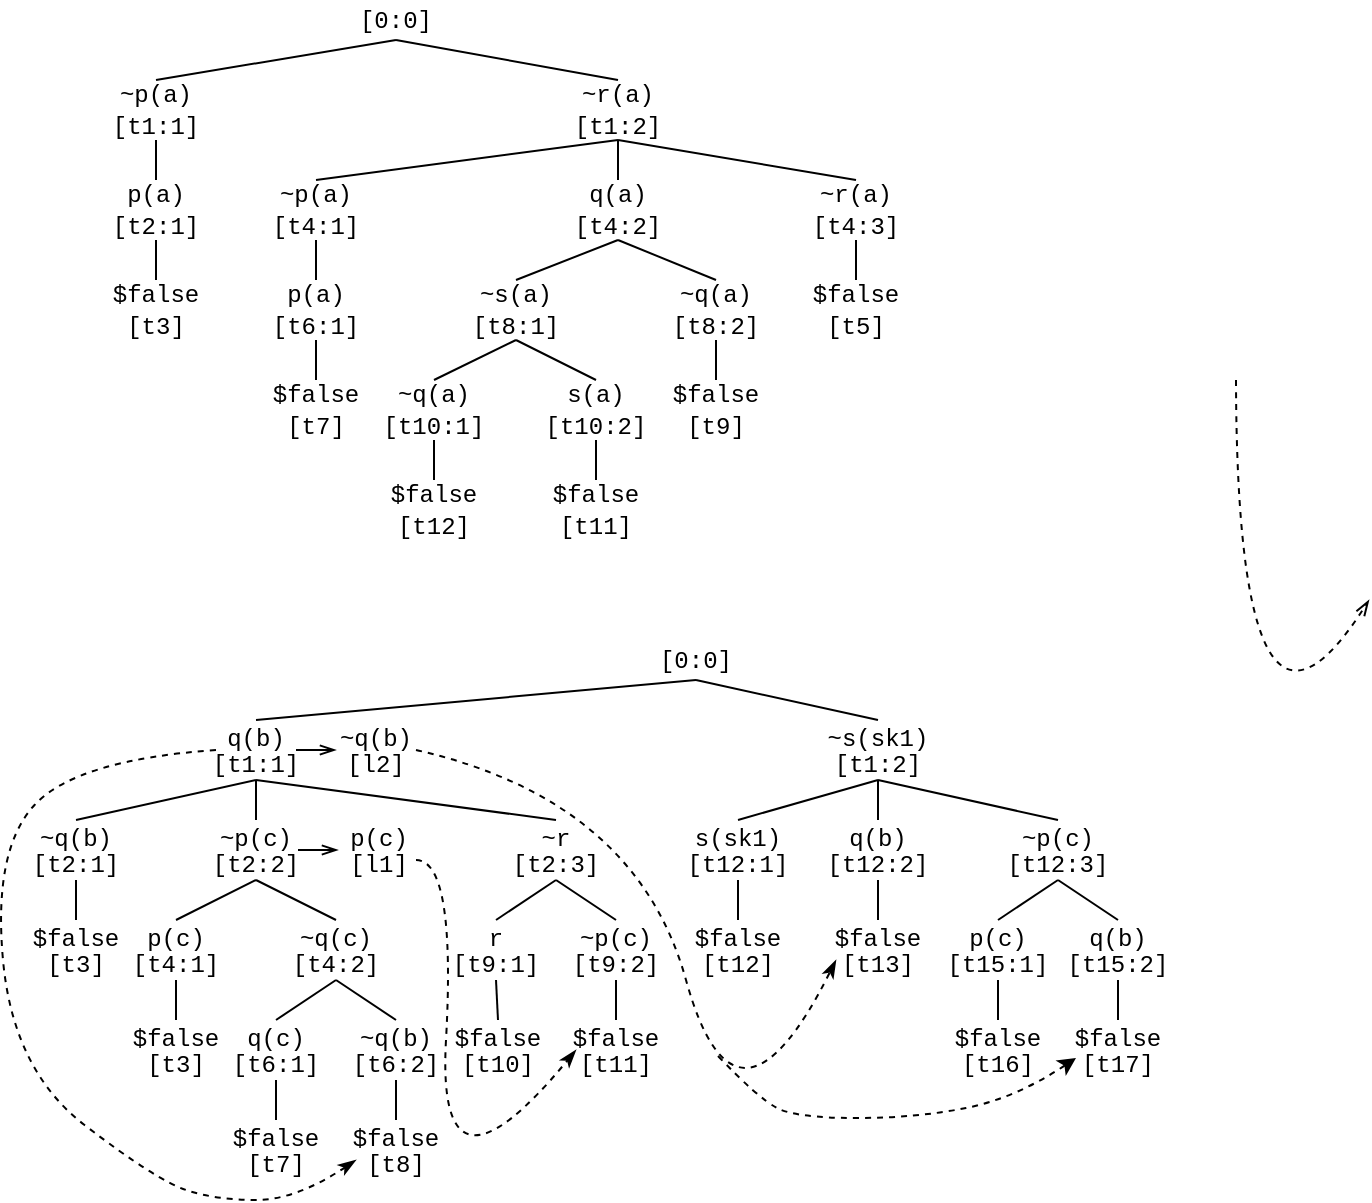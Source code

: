 <mxfile version="27.0.5">
  <diagram name="Page-1" id="yZj0CSE40nvmnVDIau9b">
    <mxGraphModel dx="679" dy="592" grid="1" gridSize="10" guides="1" tooltips="1" connect="1" arrows="1" fold="1" page="1" pageScale="1" pageWidth="827" pageHeight="1169" math="0" shadow="0">
      <root>
        <mxCell id="0" />
        <mxCell id="1" parent="0" />
        <mxCell id="-URfclrJbN3AQWpVML_n-1" value="&lt;font face=&quot;Courier New&quot;&gt;~p(a)&lt;/font&gt;&lt;div&gt;&lt;span style=&quot;font-family: &amp;quot;Courier New&amp;quot;; background-color: transparent; color: light-dark(rgb(0, 0, 0), rgb(255, 255, 255));&quot;&gt;[t1:1]&lt;/span&gt;&lt;/div&gt;" style="text;strokeColor=none;align=center;fillColor=none;html=1;verticalAlign=middle;whiteSpace=wrap;rounded=0;" parent="1" vertex="1">
          <mxGeometry x="80" y="80" width="60" height="30" as="geometry" />
        </mxCell>
        <mxCell id="-URfclrJbN3AQWpVML_n-2" value="&lt;font face=&quot;Courier New&quot;&gt;$false&lt;/font&gt;&lt;br&gt;&lt;div&gt;&lt;span style=&quot;font-family: &amp;quot;Courier New&amp;quot;; background-color: transparent; color: light-dark(rgb(0, 0, 0), rgb(255, 255, 255));&quot;&gt;[t3]&lt;/span&gt;&lt;/div&gt;" style="text;strokeColor=none;align=center;fillColor=none;html=1;verticalAlign=middle;whiteSpace=wrap;rounded=0;" parent="1" vertex="1">
          <mxGeometry x="80" y="180" width="60" height="30" as="geometry" />
        </mxCell>
        <mxCell id="-URfclrJbN3AQWpVML_n-3" value="&lt;font face=&quot;Courier New&quot;&gt;~p(a)&lt;/font&gt;&lt;div&gt;&lt;span style=&quot;font-family: &amp;quot;Courier New&amp;quot;; background-color: transparent; color: light-dark(rgb(0, 0, 0), rgb(255, 255, 255));&quot;&gt;[t4:1]&lt;/span&gt;&lt;/div&gt;" style="text;strokeColor=none;align=center;fillColor=none;html=1;verticalAlign=middle;whiteSpace=wrap;rounded=0;" parent="1" vertex="1">
          <mxGeometry x="160" y="130" width="60" height="30" as="geometry" />
        </mxCell>
        <mxCell id="-URfclrJbN3AQWpVML_n-4" value="&lt;font face=&quot;Courier New&quot;&gt;p(a)&lt;/font&gt;&lt;div&gt;&lt;span style=&quot;font-family: &amp;quot;Courier New&amp;quot;; background-color: transparent; color: light-dark(rgb(0, 0, 0), rgb(255, 255, 255));&quot;&gt;[t2:1]&lt;/span&gt;&lt;/div&gt;" style="text;strokeColor=none;align=center;fillColor=none;html=1;verticalAlign=middle;whiteSpace=wrap;rounded=0;" parent="1" vertex="1">
          <mxGeometry x="80" y="130" width="60" height="30" as="geometry" />
        </mxCell>
        <mxCell id="-URfclrJbN3AQWpVML_n-5" value="" style="endArrow=none;html=1;rounded=0;entryX=0.5;entryY=1;entryDx=0;entryDy=0;exitX=0.5;exitY=0;exitDx=0;exitDy=0;" parent="1" source="-URfclrJbN3AQWpVML_n-2" target="-URfclrJbN3AQWpVML_n-4" edge="1">
          <mxGeometry width="50" height="50" relative="1" as="geometry">
            <mxPoint x="400" y="510" as="sourcePoint" />
            <mxPoint x="450" y="460" as="targetPoint" />
          </mxGeometry>
        </mxCell>
        <mxCell id="-URfclrJbN3AQWpVML_n-6" value="" style="endArrow=none;html=1;rounded=0;entryX=0.5;entryY=1;entryDx=0;entryDy=0;" parent="1" source="-URfclrJbN3AQWpVML_n-4" target="-URfclrJbN3AQWpVML_n-1" edge="1">
          <mxGeometry width="50" height="50" relative="1" as="geometry">
            <mxPoint x="400" y="510" as="sourcePoint" />
            <mxPoint x="450" y="460" as="targetPoint" />
          </mxGeometry>
        </mxCell>
        <mxCell id="-URfclrJbN3AQWpVML_n-7" value="&lt;font face=&quot;Courier New&quot;&gt;$false&lt;/font&gt;&lt;br&gt;&lt;div&gt;&lt;span style=&quot;font-family: &amp;quot;Courier New&amp;quot;; background-color: transparent; color: light-dark(rgb(0, 0, 0), rgb(255, 255, 255));&quot;&gt;[t7]&lt;/span&gt;&lt;/div&gt;" style="text;strokeColor=none;align=center;fillColor=none;html=1;verticalAlign=middle;whiteSpace=wrap;rounded=0;" parent="1" vertex="1">
          <mxGeometry x="160" y="230" width="60" height="30" as="geometry" />
        </mxCell>
        <mxCell id="-URfclrJbN3AQWpVML_n-8" value="&lt;font face=&quot;Courier New&quot;&gt;p(a)&lt;/font&gt;&lt;div&gt;&lt;span style=&quot;font-family: &amp;quot;Courier New&amp;quot;; background-color: transparent; color: light-dark(rgb(0, 0, 0), rgb(255, 255, 255));&quot;&gt;[t6:1]&lt;/span&gt;&lt;/div&gt;" style="text;strokeColor=none;align=center;fillColor=none;html=1;verticalAlign=middle;whiteSpace=wrap;rounded=0;" parent="1" vertex="1">
          <mxGeometry x="160" y="180" width="60" height="30" as="geometry" />
        </mxCell>
        <mxCell id="-URfclrJbN3AQWpVML_n-9" value="" style="endArrow=none;html=1;rounded=0;entryX=0.5;entryY=1;entryDx=0;entryDy=0;exitX=0.5;exitY=0;exitDx=0;exitDy=0;" parent="1" source="-URfclrJbN3AQWpVML_n-7" target="-URfclrJbN3AQWpVML_n-8" edge="1">
          <mxGeometry width="50" height="50" relative="1" as="geometry">
            <mxPoint x="480" y="560" as="sourcePoint" />
            <mxPoint x="530" y="510" as="targetPoint" />
          </mxGeometry>
        </mxCell>
        <mxCell id="-URfclrJbN3AQWpVML_n-10" value="&lt;font face=&quot;Courier New&quot;&gt;$false&lt;/font&gt;&lt;br&gt;&lt;div&gt;&lt;span style=&quot;font-family: &amp;quot;Courier New&amp;quot;; background-color: transparent; color: light-dark(rgb(0, 0, 0), rgb(255, 255, 255));&quot;&gt;[t12]&lt;/span&gt;&lt;/div&gt;" style="text;strokeColor=none;align=center;fillColor=none;html=1;verticalAlign=middle;whiteSpace=wrap;rounded=0;" parent="1" vertex="1">
          <mxGeometry x="219" y="280" width="60" height="30" as="geometry" />
        </mxCell>
        <mxCell id="-URfclrJbN3AQWpVML_n-11" value="&lt;font face=&quot;Courier New&quot;&gt;~q(a)&lt;/font&gt;&lt;div&gt;&lt;span style=&quot;font-family: &amp;quot;Courier New&amp;quot;; background-color: transparent; color: light-dark(rgb(0, 0, 0), rgb(255, 255, 255));&quot;&gt;[t10:1]&lt;/span&gt;&lt;/div&gt;" style="text;strokeColor=none;align=center;fillColor=none;html=1;verticalAlign=middle;whiteSpace=wrap;rounded=0;" parent="1" vertex="1">
          <mxGeometry x="219" y="230" width="60" height="30" as="geometry" />
        </mxCell>
        <mxCell id="-URfclrJbN3AQWpVML_n-12" value="" style="endArrow=none;html=1;rounded=0;entryX=0.5;entryY=1;entryDx=0;entryDy=0;exitX=0.5;exitY=0;exitDx=0;exitDy=0;" parent="1" source="-URfclrJbN3AQWpVML_n-10" target="-URfclrJbN3AQWpVML_n-11" edge="1">
          <mxGeometry width="50" height="50" relative="1" as="geometry">
            <mxPoint x="540" y="610" as="sourcePoint" />
            <mxPoint x="590" y="560" as="targetPoint" />
          </mxGeometry>
        </mxCell>
        <mxCell id="-URfclrJbN3AQWpVML_n-13" value="&lt;font face=&quot;Courier New&quot;&gt;~s(a)&lt;/font&gt;&lt;div&gt;&lt;span style=&quot;font-family: &amp;quot;Courier New&amp;quot;; background-color: transparent; color: light-dark(rgb(0, 0, 0), rgb(255, 255, 255));&quot;&gt;[t8:1]&lt;/span&gt;&lt;/div&gt;" style="text;strokeColor=none;align=center;fillColor=none;html=1;verticalAlign=middle;whiteSpace=wrap;rounded=0;" parent="1" vertex="1">
          <mxGeometry x="260" y="180" width="60" height="30" as="geometry" />
        </mxCell>
        <mxCell id="-URfclrJbN3AQWpVML_n-14" value="&lt;font face=&quot;Courier New&quot;&gt;q(a)&lt;/font&gt;&lt;div&gt;&lt;span style=&quot;font-family: &amp;quot;Courier New&amp;quot;; background-color: transparent; color: light-dark(rgb(0, 0, 0), rgb(255, 255, 255));&quot;&gt;[t4:2]&lt;/span&gt;&lt;/div&gt;" style="text;strokeColor=none;align=center;fillColor=none;html=1;verticalAlign=middle;whiteSpace=wrap;rounded=0;" parent="1" vertex="1">
          <mxGeometry x="311" y="130" width="60" height="30" as="geometry" />
        </mxCell>
        <mxCell id="-URfclrJbN3AQWpVML_n-15" value="&lt;font face=&quot;Courier New&quot;&gt;~q(a)&lt;/font&gt;&lt;div&gt;&lt;span style=&quot;font-family: &amp;quot;Courier New&amp;quot;; background-color: transparent; color: light-dark(rgb(0, 0, 0), rgb(255, 255, 255));&quot;&gt;[t8:2]&lt;/span&gt;&lt;/div&gt;" style="text;strokeColor=none;align=center;fillColor=none;html=1;verticalAlign=middle;whiteSpace=wrap;rounded=0;" parent="1" vertex="1">
          <mxGeometry x="360" y="180" width="60" height="30" as="geometry" />
        </mxCell>
        <mxCell id="-URfclrJbN3AQWpVML_n-16" value="" style="endArrow=none;html=1;rounded=0;entryX=0.5;entryY=1;entryDx=0;entryDy=0;" parent="1" source="-URfclrJbN3AQWpVML_n-8" target="-URfclrJbN3AQWpVML_n-3" edge="1">
          <mxGeometry width="50" height="50" relative="1" as="geometry">
            <mxPoint x="380" y="470" as="sourcePoint" />
            <mxPoint x="430" y="420" as="targetPoint" />
          </mxGeometry>
        </mxCell>
        <mxCell id="-URfclrJbN3AQWpVML_n-17" value="" style="endArrow=none;html=1;rounded=0;exitX=0.5;exitY=0;exitDx=0;exitDy=0;entryX=0.5;entryY=1;entryDx=0;entryDy=0;" parent="1" source="-URfclrJbN3AQWpVML_n-11" target="-URfclrJbN3AQWpVML_n-13" edge="1">
          <mxGeometry width="50" height="50" relative="1" as="geometry">
            <mxPoint x="340" y="470" as="sourcePoint" />
            <mxPoint x="390" y="420" as="targetPoint" />
          </mxGeometry>
        </mxCell>
        <mxCell id="-URfclrJbN3AQWpVML_n-18" value="" style="endArrow=none;html=1;rounded=0;entryX=0.5;entryY=1;entryDx=0;entryDy=0;exitX=0.5;exitY=0;exitDx=0;exitDy=0;" parent="1" source="-URfclrJbN3AQWpVML_n-19" target="-URfclrJbN3AQWpVML_n-13" edge="1">
          <mxGeometry width="50" height="50" relative="1" as="geometry">
            <mxPoint x="340" y="470" as="sourcePoint" />
            <mxPoint x="390" y="420" as="targetPoint" />
          </mxGeometry>
        </mxCell>
        <mxCell id="-URfclrJbN3AQWpVML_n-19" value="&lt;font face=&quot;Courier New&quot;&gt;s(a)&lt;/font&gt;&lt;div&gt;&lt;span style=&quot;font-family: &amp;quot;Courier New&amp;quot;; background-color: transparent; color: light-dark(rgb(0, 0, 0), rgb(255, 255, 255));&quot;&gt;[t10:2]&lt;/span&gt;&lt;/div&gt;" style="text;strokeColor=none;align=center;fillColor=none;html=1;verticalAlign=middle;whiteSpace=wrap;rounded=0;" parent="1" vertex="1">
          <mxGeometry x="300" y="230" width="60" height="30" as="geometry" />
        </mxCell>
        <mxCell id="-URfclrJbN3AQWpVML_n-20" value="&lt;font face=&quot;Courier New&quot;&gt;$false&lt;/font&gt;&lt;br&gt;&lt;div&gt;&lt;span style=&quot;font-family: &amp;quot;Courier New&amp;quot;; background-color: transparent; color: light-dark(rgb(0, 0, 0), rgb(255, 255, 255));&quot;&gt;[t11]&lt;/span&gt;&lt;/div&gt;" style="text;strokeColor=none;align=center;fillColor=none;html=1;verticalAlign=middle;whiteSpace=wrap;rounded=0;" parent="1" vertex="1">
          <mxGeometry x="300" y="280" width="60" height="30" as="geometry" />
        </mxCell>
        <mxCell id="-URfclrJbN3AQWpVML_n-21" value="" style="endArrow=none;html=1;rounded=0;entryX=0.5;entryY=1;entryDx=0;entryDy=0;exitX=0.5;exitY=0;exitDx=0;exitDy=0;" parent="1" source="-URfclrJbN3AQWpVML_n-20" edge="1">
          <mxGeometry width="50" height="50" relative="1" as="geometry">
            <mxPoint x="621" y="610" as="sourcePoint" />
            <mxPoint x="330" y="260" as="targetPoint" />
          </mxGeometry>
        </mxCell>
        <mxCell id="-URfclrJbN3AQWpVML_n-22" value="" style="endArrow=none;html=1;rounded=0;entryX=0.5;entryY=1;entryDx=0;entryDy=0;exitX=0.5;exitY=0;exitDx=0;exitDy=0;" parent="1" source="-URfclrJbN3AQWpVML_n-13" target="-URfclrJbN3AQWpVML_n-14" edge="1">
          <mxGeometry width="50" height="50" relative="1" as="geometry">
            <mxPoint x="351" y="470" as="sourcePoint" />
            <mxPoint x="401" y="420" as="targetPoint" />
          </mxGeometry>
        </mxCell>
        <mxCell id="-URfclrJbN3AQWpVML_n-23" value="" style="endArrow=none;html=1;rounded=0;exitX=0.5;exitY=0;exitDx=0;exitDy=0;" parent="1" source="-URfclrJbN3AQWpVML_n-15" edge="1">
          <mxGeometry width="50" height="50" relative="1" as="geometry">
            <mxPoint x="351" y="470" as="sourcePoint" />
            <mxPoint x="341" y="160" as="targetPoint" />
          </mxGeometry>
        </mxCell>
        <mxCell id="-URfclrJbN3AQWpVML_n-24" value="&lt;font face=&quot;Courier New&quot;&gt;~r(a)&lt;/font&gt;&lt;div&gt;&lt;span style=&quot;font-family: &amp;quot;Courier New&amp;quot;; background-color: transparent; color: light-dark(rgb(0, 0, 0), rgb(255, 255, 255));&quot;&gt;[t1:2]&lt;/span&gt;&lt;/div&gt;" style="text;strokeColor=none;align=center;fillColor=none;html=1;verticalAlign=middle;whiteSpace=wrap;rounded=0;" parent="1" vertex="1">
          <mxGeometry x="311" y="80" width="60" height="30" as="geometry" />
        </mxCell>
        <mxCell id="-URfclrJbN3AQWpVML_n-25" value="" style="endArrow=none;html=1;rounded=0;entryX=0.5;entryY=1;entryDx=0;entryDy=0;exitX=0.5;exitY=0;exitDx=0;exitDy=0;" parent="1" source="-URfclrJbN3AQWpVML_n-3" target="-URfclrJbN3AQWpVML_n-24" edge="1">
          <mxGeometry width="50" height="50" relative="1" as="geometry">
            <mxPoint x="400" y="310" as="sourcePoint" />
            <mxPoint x="450" y="260" as="targetPoint" />
          </mxGeometry>
        </mxCell>
        <mxCell id="-URfclrJbN3AQWpVML_n-26" value="" style="endArrow=none;html=1;rounded=0;entryX=0.5;entryY=1;entryDx=0;entryDy=0;" parent="1" source="-URfclrJbN3AQWpVML_n-14" target="-URfclrJbN3AQWpVML_n-24" edge="1">
          <mxGeometry width="50" height="50" relative="1" as="geometry">
            <mxPoint x="390" y="310" as="sourcePoint" />
            <mxPoint x="440" y="260" as="targetPoint" />
          </mxGeometry>
        </mxCell>
        <mxCell id="-URfclrJbN3AQWpVML_n-27" value="&lt;font face=&quot;Courier New&quot;&gt;~r(a)&lt;/font&gt;&lt;div&gt;&lt;span style=&quot;font-family: &amp;quot;Courier New&amp;quot;; background-color: transparent; color: light-dark(rgb(0, 0, 0), rgb(255, 255, 255));&quot;&gt;[t4:3]&lt;/span&gt;&lt;/div&gt;" style="text;strokeColor=none;align=center;fillColor=none;html=1;verticalAlign=middle;whiteSpace=wrap;rounded=0;" parent="1" vertex="1">
          <mxGeometry x="430" y="130" width="60" height="30" as="geometry" />
        </mxCell>
        <mxCell id="-URfclrJbN3AQWpVML_n-28" value="&lt;font face=&quot;Courier New&quot;&gt;$false&lt;/font&gt;&lt;br&gt;&lt;div&gt;&lt;span style=&quot;font-family: &amp;quot;Courier New&amp;quot;; background-color: transparent; color: light-dark(rgb(0, 0, 0), rgb(255, 255, 255));&quot;&gt;[t5]&lt;/span&gt;&lt;/div&gt;" style="text;strokeColor=none;align=center;fillColor=none;html=1;verticalAlign=middle;whiteSpace=wrap;rounded=0;" parent="1" vertex="1">
          <mxGeometry x="430" y="180" width="60" height="30" as="geometry" />
        </mxCell>
        <mxCell id="-URfclrJbN3AQWpVML_n-29" value="" style="endArrow=none;html=1;rounded=0;entryX=0.5;entryY=1;entryDx=0;entryDy=0;exitX=0.5;exitY=0;exitDx=0;exitDy=0;" parent="1" source="-URfclrJbN3AQWpVML_n-28" edge="1">
          <mxGeometry width="50" height="50" relative="1" as="geometry">
            <mxPoint x="751" y="510" as="sourcePoint" />
            <mxPoint x="460" y="160" as="targetPoint" />
          </mxGeometry>
        </mxCell>
        <mxCell id="-URfclrJbN3AQWpVML_n-30" value="" style="endArrow=none;html=1;rounded=0;entryX=0.5;entryY=1;entryDx=0;entryDy=0;exitX=0.5;exitY=0;exitDx=0;exitDy=0;" parent="1" source="-URfclrJbN3AQWpVML_n-27" target="-URfclrJbN3AQWpVML_n-24" edge="1">
          <mxGeometry width="50" height="50" relative="1" as="geometry">
            <mxPoint x="460" y="120" as="sourcePoint" />
            <mxPoint x="440" y="260" as="targetPoint" />
          </mxGeometry>
        </mxCell>
        <mxCell id="-URfclrJbN3AQWpVML_n-31" value="&lt;span style=&quot;background-color: transparent; color: light-dark(rgb(0, 0, 0), rgb(255, 255, 255)); font-family: &amp;quot;Courier New&amp;quot;;&quot;&gt;[0:0]&lt;/span&gt;" style="text;strokeColor=none;align=center;fillColor=none;html=1;verticalAlign=middle;whiteSpace=wrap;rounded=0;" parent="1" vertex="1">
          <mxGeometry x="200" y="40" width="60" height="20" as="geometry" />
        </mxCell>
        <mxCell id="-URfclrJbN3AQWpVML_n-32" value="" style="endArrow=none;html=1;rounded=0;entryX=0.5;entryY=1;entryDx=0;entryDy=0;exitX=0.5;exitY=0;exitDx=0;exitDy=0;" parent="1" source="-URfclrJbN3AQWpVML_n-24" target="-URfclrJbN3AQWpVML_n-31" edge="1">
          <mxGeometry width="50" height="50" relative="1" as="geometry">
            <mxPoint x="400" y="310" as="sourcePoint" />
            <mxPoint x="450" y="260" as="targetPoint" />
          </mxGeometry>
        </mxCell>
        <mxCell id="-URfclrJbN3AQWpVML_n-33" value="" style="endArrow=none;html=1;rounded=0;exitX=0.5;exitY=0;exitDx=0;exitDy=0;entryX=0.5;entryY=1;entryDx=0;entryDy=0;" parent="1" source="-URfclrJbN3AQWpVML_n-1" target="-URfclrJbN3AQWpVML_n-31" edge="1">
          <mxGeometry width="50" height="50" relative="1" as="geometry">
            <mxPoint x="400" y="310" as="sourcePoint" />
            <mxPoint x="220" y="80" as="targetPoint" />
          </mxGeometry>
        </mxCell>
        <mxCell id="-URfclrJbN3AQWpVML_n-34" value="&lt;font face=&quot;Courier New&quot;&gt;$false&lt;/font&gt;&lt;br&gt;&lt;div&gt;&lt;span style=&quot;font-family: &amp;quot;Courier New&amp;quot;; background-color: transparent; color: light-dark(rgb(0, 0, 0), rgb(255, 255, 255));&quot;&gt;[t9]&lt;/span&gt;&lt;/div&gt;" style="text;strokeColor=none;align=center;fillColor=none;html=1;verticalAlign=middle;whiteSpace=wrap;rounded=0;" parent="1" vertex="1">
          <mxGeometry x="360" y="230" width="60" height="30" as="geometry" />
        </mxCell>
        <mxCell id="-URfclrJbN3AQWpVML_n-35" value="" style="endArrow=none;html=1;rounded=0;entryX=0.5;entryY=1;entryDx=0;entryDy=0;exitX=0.5;exitY=0;exitDx=0;exitDy=0;" parent="1" source="-URfclrJbN3AQWpVML_n-34" edge="1">
          <mxGeometry width="50" height="50" relative="1" as="geometry">
            <mxPoint x="681" y="560" as="sourcePoint" />
            <mxPoint x="390" y="210" as="targetPoint" />
          </mxGeometry>
        </mxCell>
        <mxCell id="-URfclrJbN3AQWpVML_n-36" value="&lt;span style=&quot;background-color: transparent; color: light-dark(rgb(0, 0, 0), rgb(255, 255, 255)); font-family: &amp;quot;Courier New&amp;quot;;&quot;&gt;[0:0]&lt;/span&gt;" style="text;strokeColor=none;align=center;fillColor=none;html=1;verticalAlign=middle;whiteSpace=wrap;rounded=0;" parent="1" vertex="1">
          <mxGeometry x="350" y="360" width="60" height="20" as="geometry" />
        </mxCell>
        <mxCell id="-URfclrJbN3AQWpVML_n-37" value="" style="endArrow=none;html=1;rounded=0;entryX=0.5;entryY=1;entryDx=0;entryDy=0;exitX=0.5;exitY=0;exitDx=0;exitDy=0;" parent="1" source="-URfclrJbN3AQWpVML_n-71" target="-URfclrJbN3AQWpVML_n-36" edge="1">
          <mxGeometry width="50" height="50" relative="1" as="geometry">
            <mxPoint x="482" y="400" as="sourcePoint" />
            <mxPoint x="371" y="380" as="targetPoint" />
          </mxGeometry>
        </mxCell>
        <mxCell id="-URfclrJbN3AQWpVML_n-38" value="" style="endArrow=none;html=1;rounded=0;exitX=0.5;exitY=0;exitDx=0;exitDy=0;entryX=0.5;entryY=1;entryDx=0;entryDy=0;" parent="1" source="-URfclrJbN3AQWpVML_n-39" target="-URfclrJbN3AQWpVML_n-36" edge="1">
          <mxGeometry width="50" height="50" relative="1" as="geometry">
            <mxPoint x="260" y="400" as="sourcePoint" />
            <mxPoint x="370" y="400" as="targetPoint" />
          </mxGeometry>
        </mxCell>
        <mxCell id="-URfclrJbN3AQWpVML_n-39" value="&lt;div style=&quot;line-height: 100%;&quot;&gt;&lt;font face=&quot;Courier New&quot;&gt;q(b)&lt;/font&gt;&lt;div&gt;&lt;div&gt;&lt;span style=&quot;font-family: &amp;quot;Courier New&amp;quot;; background-color: transparent; color: light-dark(rgb(0, 0, 0), rgb(255, 255, 255));&quot;&gt;[t1:1]&lt;/span&gt;&lt;/div&gt;&lt;/div&gt;&lt;/div&gt;" style="text;strokeColor=none;align=center;fillColor=none;html=1;verticalAlign=middle;whiteSpace=wrap;rounded=0;" parent="1" vertex="1">
          <mxGeometry x="130" y="400" width="60" height="30" as="geometry" />
        </mxCell>
        <mxCell id="-URfclrJbN3AQWpVML_n-40" value="&lt;div style=&quot;line-height: 100%;&quot;&gt;&lt;font face=&quot;Courier New&quot;&gt;$false&lt;/font&gt;&lt;br&gt;&lt;div&gt;&lt;span style=&quot;font-family: &amp;quot;Courier New&amp;quot;; background-color: transparent; color: light-dark(rgb(0, 0, 0), rgb(255, 255, 255));&quot;&gt;[t3]&lt;/span&gt;&lt;/div&gt;&lt;/div&gt;" style="text;strokeColor=none;align=center;fillColor=none;html=1;verticalAlign=middle;whiteSpace=wrap;rounded=0;" parent="1" vertex="1">
          <mxGeometry x="40" y="500" width="60" height="30" as="geometry" />
        </mxCell>
        <mxCell id="-URfclrJbN3AQWpVML_n-41" value="&lt;div style=&quot;line-height: 100%;&quot;&gt;&lt;font face=&quot;Courier New&quot;&gt;~q(b)&lt;/font&gt;&lt;br&gt;&lt;div&gt;&lt;span style=&quot;font-family: &amp;quot;Courier New&amp;quot;; background-color: transparent; color: light-dark(rgb(0, 0, 0), rgb(255, 255, 255));&quot;&gt;[t2:1]&lt;/span&gt;&lt;/div&gt;&lt;/div&gt;" style="text;strokeColor=none;align=center;fillColor=none;html=1;verticalAlign=middle;whiteSpace=wrap;rounded=0;" parent="1" vertex="1">
          <mxGeometry x="40" y="450" width="60" height="30" as="geometry" />
        </mxCell>
        <mxCell id="-URfclrJbN3AQWpVML_n-42" value="" style="endArrow=none;html=1;rounded=0;entryX=0.5;entryY=1;entryDx=0;entryDy=0;exitX=0.5;exitY=0;exitDx=0;exitDy=0;" parent="1" source="-URfclrJbN3AQWpVML_n-40" target="-URfclrJbN3AQWpVML_n-41" edge="1">
          <mxGeometry width="50" height="50" relative="1" as="geometry">
            <mxPoint x="360" y="830" as="sourcePoint" />
            <mxPoint x="410" y="780" as="targetPoint" />
          </mxGeometry>
        </mxCell>
        <mxCell id="-URfclrJbN3AQWpVML_n-43" value="" style="endArrow=none;html=1;rounded=0;entryX=0.5;entryY=1;entryDx=0;entryDy=0;exitX=0.5;exitY=0;exitDx=0;exitDy=0;" parent="1" source="-URfclrJbN3AQWpVML_n-41" target="-URfclrJbN3AQWpVML_n-39" edge="1">
          <mxGeometry width="50" height="50" relative="1" as="geometry">
            <mxPoint x="360" y="830" as="sourcePoint" />
            <mxPoint x="410" y="780" as="targetPoint" />
          </mxGeometry>
        </mxCell>
        <mxCell id="-URfclrJbN3AQWpVML_n-44" value="&lt;div style=&quot;line-height: 100%;&quot;&gt;&lt;font face=&quot;Courier New&quot;&gt;~p(c)&lt;/font&gt;&lt;br&gt;&lt;div&gt;&lt;span style=&quot;font-family: &amp;quot;Courier New&amp;quot;; background-color: transparent; color: light-dark(rgb(0, 0, 0), rgb(255, 255, 255));&quot;&gt;[t2:2]&lt;/span&gt;&lt;/div&gt;&lt;/div&gt;" style="text;strokeColor=none;align=center;fillColor=none;html=1;verticalAlign=middle;whiteSpace=wrap;rounded=0;" parent="1" vertex="1">
          <mxGeometry x="130" y="450" width="60" height="30" as="geometry" />
        </mxCell>
        <mxCell id="-URfclrJbN3AQWpVML_n-45" value="" style="endArrow=none;html=1;rounded=0;entryX=0.5;entryY=1;entryDx=0;entryDy=0;exitX=0.5;exitY=0;exitDx=0;exitDy=0;" parent="1" source="-URfclrJbN3AQWpVML_n-44" target="-URfclrJbN3AQWpVML_n-39" edge="1">
          <mxGeometry width="50" height="50" relative="1" as="geometry">
            <mxPoint x="400" y="470" as="sourcePoint" />
            <mxPoint x="450" y="420" as="targetPoint" />
          </mxGeometry>
        </mxCell>
        <mxCell id="-URfclrJbN3AQWpVML_n-46" value="&lt;div style=&quot;line-height: 100%;&quot;&gt;&lt;div&gt;&lt;span style=&quot;font-family: &amp;quot;Courier New&amp;quot;; background-color: transparent; color: light-dark(rgb(0, 0, 0), rgb(255, 255, 255));&quot;&gt;p(c)&lt;/span&gt;&lt;/div&gt;&lt;div&gt;&lt;span style=&quot;font-family: &amp;quot;Courier New&amp;quot;; background-color: transparent; color: light-dark(rgb(0, 0, 0), rgb(255, 255, 255));&quot;&gt;[t4:1]&lt;/span&gt;&lt;/div&gt;&lt;/div&gt;" style="text;strokeColor=none;align=center;fillColor=none;html=1;verticalAlign=middle;whiteSpace=wrap;rounded=0;" parent="1" vertex="1">
          <mxGeometry x="90" y="500" width="60" height="30" as="geometry" />
        </mxCell>
        <mxCell id="-URfclrJbN3AQWpVML_n-47" value="&lt;div style=&quot;line-height: 100%;&quot;&gt;&lt;font face=&quot;Courier New&quot;&gt;$false&lt;/font&gt;&lt;br&gt;&lt;div&gt;&lt;span style=&quot;font-family: &amp;quot;Courier New&amp;quot;; background-color: transparent; color: light-dark(rgb(0, 0, 0), rgb(255, 255, 255));&quot;&gt;[t3]&lt;/span&gt;&lt;/div&gt;&lt;/div&gt;" style="text;strokeColor=none;align=center;fillColor=none;html=1;verticalAlign=middle;whiteSpace=wrap;rounded=0;" parent="1" vertex="1">
          <mxGeometry x="90" y="550" width="60" height="30" as="geometry" />
        </mxCell>
        <mxCell id="-URfclrJbN3AQWpVML_n-48" value="" style="endArrow=none;html=1;rounded=0;entryX=0.5;entryY=1;entryDx=0;entryDy=0;exitX=0.5;exitY=0;exitDx=0;exitDy=0;" parent="1" source="-URfclrJbN3AQWpVML_n-47" target="-URfclrJbN3AQWpVML_n-46" edge="1">
          <mxGeometry width="50" height="50" relative="1" as="geometry">
            <mxPoint x="410" y="880" as="sourcePoint" />
            <mxPoint x="120" y="530" as="targetPoint" />
          </mxGeometry>
        </mxCell>
        <mxCell id="-URfclrJbN3AQWpVML_n-49" value="" style="endArrow=none;html=1;rounded=0;exitX=0.5;exitY=0;exitDx=0;exitDy=0;entryX=0.5;entryY=1;entryDx=0;entryDy=0;" parent="1" source="-URfclrJbN3AQWpVML_n-46" target="-URfclrJbN3AQWpVML_n-44" edge="1">
          <mxGeometry width="50" height="50" relative="1" as="geometry">
            <mxPoint x="400" y="470" as="sourcePoint" />
            <mxPoint x="450" y="420" as="targetPoint" />
          </mxGeometry>
        </mxCell>
        <mxCell id="-URfclrJbN3AQWpVML_n-50" value="&lt;div style=&quot;line-height: 100%;&quot;&gt;&lt;font face=&quot;Courier New&quot;&gt;~q(c)&lt;/font&gt;&lt;br&gt;&lt;div&gt;&lt;span style=&quot;font-family: &amp;quot;Courier New&amp;quot;; background-color: transparent; color: light-dark(rgb(0, 0, 0), rgb(255, 255, 255));&quot;&gt;[t4:2]&lt;/span&gt;&lt;/div&gt;&lt;/div&gt;" style="text;strokeColor=none;align=center;fillColor=none;html=1;verticalAlign=middle;whiteSpace=wrap;rounded=0;" parent="1" vertex="1">
          <mxGeometry x="170" y="500" width="60" height="30" as="geometry" />
        </mxCell>
        <mxCell id="-URfclrJbN3AQWpVML_n-51" value="" style="endArrow=none;html=1;rounded=0;exitX=0.5;exitY=0;exitDx=0;exitDy=0;entryX=0.5;entryY=1;entryDx=0;entryDy=0;" parent="1" source="-URfclrJbN3AQWpVML_n-50" target="-URfclrJbN3AQWpVML_n-44" edge="1">
          <mxGeometry width="50" height="50" relative="1" as="geometry">
            <mxPoint x="400" y="470" as="sourcePoint" />
            <mxPoint x="450" y="420" as="targetPoint" />
          </mxGeometry>
        </mxCell>
        <mxCell id="-URfclrJbN3AQWpVML_n-52" value="&lt;div style=&quot;line-height: 100%;&quot;&gt;&lt;font face=&quot;Courier New&quot;&gt;q(c)&lt;/font&gt;&lt;br&gt;&lt;div&gt;&lt;span style=&quot;font-family: &amp;quot;Courier New&amp;quot;; background-color: transparent; color: light-dark(rgb(0, 0, 0), rgb(255, 255, 255));&quot;&gt;[t6:1]&lt;/span&gt;&lt;/div&gt;&lt;/div&gt;" style="text;strokeColor=none;align=center;fillColor=none;html=1;verticalAlign=middle;whiteSpace=wrap;rounded=0;" parent="1" vertex="1">
          <mxGeometry x="140" y="550" width="60" height="30" as="geometry" />
        </mxCell>
        <mxCell id="-URfclrJbN3AQWpVML_n-53" value="" style="endArrow=none;html=1;rounded=0;exitX=0.5;exitY=0;exitDx=0;exitDy=0;entryX=0.5;entryY=1;entryDx=0;entryDy=0;" parent="1" source="-URfclrJbN3AQWpVML_n-52" target="-URfclrJbN3AQWpVML_n-50" edge="1">
          <mxGeometry width="50" height="50" relative="1" as="geometry">
            <mxPoint x="160" y="550" as="sourcePoint" />
            <mxPoint x="420" y="420" as="targetPoint" />
          </mxGeometry>
        </mxCell>
        <mxCell id="-URfclrJbN3AQWpVML_n-54" value="" style="endArrow=none;html=1;rounded=0;entryX=0.5;entryY=1;entryDx=0;entryDy=0;exitX=0.5;exitY=0;exitDx=0;exitDy=0;" parent="1" source="-URfclrJbN3AQWpVML_n-100" target="-URfclrJbN3AQWpVML_n-50" edge="1">
          <mxGeometry width="50" height="50" relative="1" as="geometry">
            <mxPoint x="230" y="560" as="sourcePoint" />
            <mxPoint x="420" y="530" as="targetPoint" />
          </mxGeometry>
        </mxCell>
        <mxCell id="-URfclrJbN3AQWpVML_n-55" value="&lt;div style=&quot;line-height: 100%;&quot;&gt;&lt;font face=&quot;Courier New&quot;&gt;$false&lt;/font&gt;&lt;br&gt;&lt;div&gt;&lt;span style=&quot;font-family: &amp;quot;Courier New&amp;quot;; background-color: transparent; color: light-dark(rgb(0, 0, 0), rgb(255, 255, 255));&quot;&gt;[t7]&lt;/span&gt;&lt;/div&gt;&lt;/div&gt;" style="text;strokeColor=none;align=center;fillColor=none;html=1;verticalAlign=middle;whiteSpace=wrap;rounded=0;" parent="1" vertex="1">
          <mxGeometry x="140" y="600" width="60" height="30" as="geometry" />
        </mxCell>
        <mxCell id="-URfclrJbN3AQWpVML_n-56" value="" style="endArrow=none;html=1;rounded=0;exitX=0.5;exitY=1;exitDx=0;exitDy=0;entryX=0.5;entryY=0;entryDx=0;entryDy=0;" parent="1" source="-URfclrJbN3AQWpVML_n-52" target="-URfclrJbN3AQWpVML_n-55" edge="1">
          <mxGeometry width="50" height="50" relative="1" as="geometry">
            <mxPoint x="160" y="580" as="sourcePoint" />
            <mxPoint x="160" y="600" as="targetPoint" />
          </mxGeometry>
        </mxCell>
        <mxCell id="-URfclrJbN3AQWpVML_n-57" value="&lt;div style=&quot;line-height: 100%;&quot;&gt;&lt;font face=&quot;Courier New&quot;&gt;$false&lt;/font&gt;&lt;br&gt;&lt;div&gt;&lt;span style=&quot;font-family: &amp;quot;Courier New&amp;quot;; background-color: transparent; color: light-dark(rgb(0, 0, 0), rgb(255, 255, 255));&quot;&gt;[t8]&lt;/span&gt;&lt;/div&gt;&lt;/div&gt;" style="text;strokeColor=none;align=center;fillColor=none;html=1;verticalAlign=middle;whiteSpace=wrap;rounded=0;" parent="1" vertex="1">
          <mxGeometry x="200" y="600" width="60" height="30" as="geometry" />
        </mxCell>
        <mxCell id="-URfclrJbN3AQWpVML_n-58" value="&lt;div style=&quot;line-height: 100%;&quot;&gt;&lt;font face=&quot;Courier New&quot;&gt;~r&lt;/font&gt;&lt;br&gt;&lt;div&gt;&lt;span style=&quot;font-family: &amp;quot;Courier New&amp;quot;; background-color: transparent; color: light-dark(rgb(0, 0, 0), rgb(255, 255, 255));&quot;&gt;[t2:3]&lt;/span&gt;&lt;/div&gt;&lt;/div&gt;" style="text;strokeColor=none;align=center;fillColor=none;html=1;verticalAlign=middle;whiteSpace=wrap;rounded=0;" parent="1" vertex="1">
          <mxGeometry x="280" y="450" width="60" height="30" as="geometry" />
        </mxCell>
        <mxCell id="-URfclrJbN3AQWpVML_n-59" value="" style="endArrow=none;html=1;rounded=0;exitX=0.5;exitY=0;exitDx=0;exitDy=0;entryX=0.5;entryY=1;entryDx=0;entryDy=0;" parent="1" source="-URfclrJbN3AQWpVML_n-63" target="-URfclrJbN3AQWpVML_n-58" edge="1">
          <mxGeometry width="50" height="50" relative="1" as="geometry">
            <mxPoint x="260" y="500" as="sourcePoint" />
            <mxPoint x="580" y="420" as="targetPoint" />
          </mxGeometry>
        </mxCell>
        <mxCell id="-URfclrJbN3AQWpVML_n-60" value="&lt;div style=&quot;line-height: 100%;&quot;&gt;&lt;font face=&quot;Courier New&quot;&gt;~p(c)&lt;/font&gt;&lt;br&gt;&lt;div&gt;&lt;span style=&quot;font-family: &amp;quot;Courier New&amp;quot;; background-color: transparent; color: light-dark(rgb(0, 0, 0), rgb(255, 255, 255));&quot;&gt;[t9:2]&lt;/span&gt;&lt;/div&gt;&lt;/div&gt;" style="text;strokeColor=none;align=center;fillColor=none;html=1;verticalAlign=middle;whiteSpace=wrap;rounded=0;" parent="1" vertex="1">
          <mxGeometry x="310" y="500" width="60" height="30" as="geometry" />
        </mxCell>
        <mxCell id="-URfclrJbN3AQWpVML_n-61" value="" style="endArrow=none;html=1;rounded=0;exitX=0.5;exitY=0;exitDx=0;exitDy=0;entryX=0.5;entryY=1;entryDx=0;entryDy=0;" parent="1" source="-URfclrJbN3AQWpVML_n-60" target="-URfclrJbN3AQWpVML_n-58" edge="1">
          <mxGeometry width="50" height="50" relative="1" as="geometry">
            <mxPoint x="530" y="470" as="sourcePoint" />
            <mxPoint x="580" y="420" as="targetPoint" />
          </mxGeometry>
        </mxCell>
        <mxCell id="-URfclrJbN3AQWpVML_n-62" value="" style="endArrow=none;html=1;rounded=0;entryX=0.5;entryY=1;entryDx=0;entryDy=0;exitX=0.5;exitY=0;exitDx=0;exitDy=0;" parent="1" source="-URfclrJbN3AQWpVML_n-58" target="-URfclrJbN3AQWpVML_n-39" edge="1">
          <mxGeometry width="50" height="50" relative="1" as="geometry">
            <mxPoint x="250" y="580" as="sourcePoint" />
            <mxPoint x="300" y="530" as="targetPoint" />
          </mxGeometry>
        </mxCell>
        <mxCell id="-URfclrJbN3AQWpVML_n-63" value="&lt;div style=&quot;line-height: 100%;&quot;&gt;&lt;font face=&quot;Courier New&quot;&gt;r&lt;/font&gt;&lt;br&gt;&lt;div&gt;&lt;span style=&quot;font-family: &amp;quot;Courier New&amp;quot;; background-color: transparent; color: light-dark(rgb(0, 0, 0), rgb(255, 255, 255));&quot;&gt;[t9:1]&lt;/span&gt;&lt;/div&gt;&lt;/div&gt;" style="text;strokeColor=none;align=center;fillColor=none;html=1;verticalAlign=middle;whiteSpace=wrap;rounded=0;" parent="1" vertex="1">
          <mxGeometry x="250" y="500" width="60" height="30" as="geometry" />
        </mxCell>
        <mxCell id="-URfclrJbN3AQWpVML_n-64" value="&lt;div style=&quot;line-height: 100%;&quot;&gt;&lt;font face=&quot;Courier New&quot;&gt;$false&lt;/font&gt;&lt;br&gt;&lt;div&gt;&lt;span style=&quot;font-family: &amp;quot;Courier New&amp;quot;; background-color: transparent; color: light-dark(rgb(0, 0, 0), rgb(255, 255, 255));&quot;&gt;[t10]&lt;/span&gt;&lt;/div&gt;&lt;/div&gt;" style="text;strokeColor=none;align=center;fillColor=none;html=1;verticalAlign=middle;whiteSpace=wrap;rounded=0;" parent="1" vertex="1">
          <mxGeometry x="251" y="550" width="60" height="30" as="geometry" />
        </mxCell>
        <mxCell id="-URfclrJbN3AQWpVML_n-65" value="" style="endArrow=none;html=1;rounded=0;entryX=0.5;entryY=1;entryDx=0;entryDy=0;exitX=0.5;exitY=0;exitDx=0;exitDy=0;" parent="1" source="-URfclrJbN3AQWpVML_n-64" target="-URfclrJbN3AQWpVML_n-63" edge="1">
          <mxGeometry width="50" height="50" relative="1" as="geometry">
            <mxPoint x="250" y="580" as="sourcePoint" />
            <mxPoint x="300" y="530" as="targetPoint" />
          </mxGeometry>
        </mxCell>
        <mxCell id="-URfclrJbN3AQWpVML_n-66" value="&lt;div style=&quot;line-height: 100%;&quot;&gt;&lt;span style=&quot;font-family: &amp;quot;Courier New&amp;quot;; background-color: transparent; color: light-dark(rgb(0, 0, 0), rgb(255, 255, 255));&quot;&gt;p(c)&lt;/span&gt;&lt;/div&gt;&lt;div style=&quot;line-height: 100%;&quot;&gt;&lt;span style=&quot;font-family: &amp;quot;Courier New&amp;quot;; background-color: transparent; color: light-dark(rgb(0, 0, 0), rgb(255, 255, 255));&quot;&gt;[l1]&lt;/span&gt;&lt;/div&gt;" style="text;strokeColor=none;align=center;fillColor=none;html=1;verticalAlign=middle;whiteSpace=wrap;rounded=0;spacing=2;" parent="1" vertex="1">
          <mxGeometry x="198.5" y="450" width="45" height="30" as="geometry" />
        </mxCell>
        <mxCell id="-URfclrJbN3AQWpVML_n-68" value="" style="endArrow=none;html=1;rounded=0;entryX=0.5;entryY=1;entryDx=0;entryDy=0;exitX=0.5;exitY=0;exitDx=0;exitDy=0;" parent="1" target="-URfclrJbN3AQWpVML_n-60" edge="1">
          <mxGeometry width="50" height="50" relative="1" as="geometry">
            <mxPoint x="340" y="550" as="sourcePoint" />
            <mxPoint x="300" y="530" as="targetPoint" />
          </mxGeometry>
        </mxCell>
        <mxCell id="-URfclrJbN3AQWpVML_n-69" value="&lt;div style=&quot;line-height: 100%;&quot;&gt;&lt;font face=&quot;Courier New&quot;&gt;$false&lt;/font&gt;&lt;br&gt;&lt;div&gt;&lt;span style=&quot;font-family: &amp;quot;Courier New&amp;quot;; background-color: transparent; color: light-dark(rgb(0, 0, 0), rgb(255, 255, 255));&quot;&gt;[t11]&lt;/span&gt;&lt;/div&gt;&lt;/div&gt;" style="text;strokeColor=none;align=center;fillColor=none;html=1;verticalAlign=middle;whiteSpace=wrap;rounded=0;" parent="1" vertex="1">
          <mxGeometry x="310" y="550" width="60" height="30" as="geometry" />
        </mxCell>
        <mxCell id="-URfclrJbN3AQWpVML_n-71" value="&lt;div style=&quot;line-height: 100%;&quot;&gt;&lt;font face=&quot;Courier New&quot;&gt;~s(sk1)&lt;/font&gt;&lt;br&gt;&lt;div&gt;&lt;div&gt;&lt;span style=&quot;font-family: &amp;quot;Courier New&amp;quot;; background-color: transparent; color: light-dark(rgb(0, 0, 0), rgb(255, 255, 255));&quot;&gt;[t1:2]&lt;/span&gt;&lt;/div&gt;&lt;/div&gt;&lt;/div&gt;" style="text;strokeColor=none;align=center;fillColor=none;html=1;verticalAlign=middle;whiteSpace=wrap;rounded=0;" parent="1" vertex="1">
          <mxGeometry x="441" y="400" width="60" height="30" as="geometry" />
        </mxCell>
        <mxCell id="-URfclrJbN3AQWpVML_n-72" value="&lt;div style=&quot;line-height: 100%;&quot;&gt;&lt;span style=&quot;background-color: transparent; color: light-dark(rgb(0, 0, 0), rgb(255, 255, 255)); font-family: &amp;quot;Courier New&amp;quot;;&quot;&gt;~q(b)&lt;/span&gt;&lt;/div&gt;&lt;div style=&quot;line-height: 100%;&quot;&gt;&lt;span style=&quot;font-family: &amp;quot;Courier New&amp;quot;; background-color: transparent; color: light-dark(rgb(0, 0, 0), rgb(255, 255, 255));&quot;&gt;[l2]&lt;/span&gt;&lt;/div&gt;" style="text;strokeColor=none;align=center;fillColor=none;html=1;verticalAlign=middle;whiteSpace=wrap;rounded=0;spacing=2;" parent="1" vertex="1">
          <mxGeometry x="200" y="400" width="40" height="30" as="geometry" />
        </mxCell>
        <mxCell id="-URfclrJbN3AQWpVML_n-73" value="&lt;div style=&quot;line-height: 100%;&quot;&gt;&lt;font face=&quot;Courier New&quot;&gt;s(sk1)&lt;/font&gt;&lt;br&gt;&lt;div&gt;&lt;div&gt;&lt;span style=&quot;font-family: &amp;quot;Courier New&amp;quot;; background-color: transparent; color: light-dark(rgb(0, 0, 0), rgb(255, 255, 255));&quot;&gt;[t12:1]&lt;/span&gt;&lt;/div&gt;&lt;/div&gt;&lt;/div&gt;" style="text;strokeColor=none;align=center;fillColor=none;html=1;verticalAlign=middle;whiteSpace=wrap;rounded=0;" parent="1" vertex="1">
          <mxGeometry x="371" y="450" width="60" height="30" as="geometry" />
        </mxCell>
        <mxCell id="-URfclrJbN3AQWpVML_n-74" value="&lt;div style=&quot;line-height: 100%;&quot;&gt;&lt;font face=&quot;Courier New&quot;&gt;$false&lt;/font&gt;&lt;br&gt;&lt;div&gt;&lt;span style=&quot;font-family: &amp;quot;Courier New&amp;quot;; background-color: transparent; color: light-dark(rgb(0, 0, 0), rgb(255, 255, 255));&quot;&gt;[t12&lt;/span&gt;&lt;span style=&quot;background-color: transparent; color: light-dark(rgb(0, 0, 0), rgb(255, 255, 255)); font-family: &amp;quot;Courier New&amp;quot;;&quot;&gt;]&lt;/span&gt;&lt;/div&gt;&lt;/div&gt;" style="text;strokeColor=none;align=center;fillColor=none;html=1;verticalAlign=middle;whiteSpace=wrap;rounded=0;" parent="1" vertex="1">
          <mxGeometry x="371" y="500" width="60" height="30" as="geometry" />
        </mxCell>
        <mxCell id="-URfclrJbN3AQWpVML_n-75" value="" style="endArrow=none;html=1;rounded=0;entryX=0.5;entryY=1;entryDx=0;entryDy=0;exitX=0.5;exitY=0;exitDx=0;exitDy=0;" parent="1" source="-URfclrJbN3AQWpVML_n-73" target="-URfclrJbN3AQWpVML_n-71" edge="1">
          <mxGeometry width="50" height="50" relative="1" as="geometry">
            <mxPoint x="241" y="510" as="sourcePoint" />
            <mxPoint x="291" y="460" as="targetPoint" />
          </mxGeometry>
        </mxCell>
        <mxCell id="-URfclrJbN3AQWpVML_n-76" value="" style="endArrow=none;html=1;rounded=0;entryX=0.5;entryY=1;entryDx=0;entryDy=0;exitX=0.5;exitY=0;exitDx=0;exitDy=0;" parent="1" source="-URfclrJbN3AQWpVML_n-74" target="-URfclrJbN3AQWpVML_n-73" edge="1">
          <mxGeometry width="50" height="50" relative="1" as="geometry">
            <mxPoint x="241" y="510" as="sourcePoint" />
            <mxPoint x="291" y="460" as="targetPoint" />
          </mxGeometry>
        </mxCell>
        <mxCell id="-URfclrJbN3AQWpVML_n-77" value="&lt;div style=&quot;line-height: 100%;&quot;&gt;&lt;font face=&quot;Courier New&quot;&gt;q(b)&lt;/font&gt;&lt;div&gt;&lt;div&gt;&lt;span style=&quot;font-family: &amp;quot;Courier New&amp;quot;; background-color: transparent; color: light-dark(rgb(0, 0, 0), rgb(255, 255, 255));&quot;&gt;[t12:2]&lt;/span&gt;&lt;/div&gt;&lt;/div&gt;&lt;/div&gt;" style="text;strokeColor=none;align=center;fillColor=none;html=1;verticalAlign=middle;whiteSpace=wrap;rounded=0;" parent="1" vertex="1">
          <mxGeometry x="441" y="450" width="60" height="30" as="geometry" />
        </mxCell>
        <mxCell id="-URfclrJbN3AQWpVML_n-78" value="" style="endArrow=none;html=1;rounded=0;entryX=0.5;entryY=1;entryDx=0;entryDy=0;exitX=0.5;exitY=0;exitDx=0;exitDy=0;" parent="1" source="-URfclrJbN3AQWpVML_n-77" target="-URfclrJbN3AQWpVML_n-71" edge="1">
          <mxGeometry width="50" height="50" relative="1" as="geometry">
            <mxPoint x="291" y="510" as="sourcePoint" />
            <mxPoint x="341" y="460" as="targetPoint" />
          </mxGeometry>
        </mxCell>
        <mxCell id="-URfclrJbN3AQWpVML_n-80" value="" style="endArrow=none;html=1;rounded=0;entryX=0.5;entryY=1;entryDx=0;entryDy=0;exitX=0.5;exitY=0;exitDx=0;exitDy=0;" parent="1" target="-URfclrJbN3AQWpVML_n-77" edge="1">
          <mxGeometry width="50" height="50" relative="1" as="geometry">
            <mxPoint x="471" y="500" as="sourcePoint" />
            <mxPoint x="341" y="460" as="targetPoint" />
          </mxGeometry>
        </mxCell>
        <mxCell id="-URfclrJbN3AQWpVML_n-81" value="&lt;div style=&quot;line-height: 100%;&quot;&gt;&lt;font face=&quot;Courier New&quot;&gt;$false&lt;/font&gt;&lt;br&gt;&lt;div&gt;&lt;span style=&quot;font-family: &amp;quot;Courier New&amp;quot;; background-color: transparent; color: light-dark(rgb(0, 0, 0), rgb(255, 255, 255));&quot;&gt;[t13]&lt;/span&gt;&lt;/div&gt;&lt;/div&gt;" style="text;strokeColor=none;align=center;fillColor=none;html=1;verticalAlign=middle;whiteSpace=wrap;rounded=0;" parent="1" vertex="1">
          <mxGeometry x="441" y="500" width="60" height="30" as="geometry" />
        </mxCell>
        <mxCell id="-URfclrJbN3AQWpVML_n-83" value="&lt;div style=&quot;line-height: 100%;&quot;&gt;&lt;font face=&quot;Courier New&quot;&gt;~p(c)&lt;/font&gt;&lt;br&gt;&lt;div&gt;&lt;span style=&quot;font-family: &amp;quot;Courier New&amp;quot;; background-color: transparent; color: light-dark(rgb(0, 0, 0), rgb(255, 255, 255));&quot;&gt;[t12:3]&lt;/span&gt;&lt;/div&gt;&lt;/div&gt;" style="text;strokeColor=none;align=center;fillColor=none;html=1;verticalAlign=middle;whiteSpace=wrap;rounded=0;" parent="1" vertex="1">
          <mxGeometry x="531" y="450" width="60" height="30" as="geometry" />
        </mxCell>
        <mxCell id="-URfclrJbN3AQWpVML_n-84" value="" style="endArrow=none;html=1;rounded=0;exitX=0.5;exitY=0;exitDx=0;exitDy=0;entryX=0.5;entryY=1;entryDx=0;entryDy=0;" parent="1" source="-URfclrJbN3AQWpVML_n-83" target="-URfclrJbN3AQWpVML_n-71" edge="1">
          <mxGeometry width="50" height="50" relative="1" as="geometry">
            <mxPoint x="301" y="510" as="sourcePoint" />
            <mxPoint x="481" y="430" as="targetPoint" />
          </mxGeometry>
        </mxCell>
        <mxCell id="-URfclrJbN3AQWpVML_n-85" value="&lt;div style=&quot;line-height: 100%;&quot;&gt;&lt;div&gt;&lt;span style=&quot;font-family: &amp;quot;Courier New&amp;quot;; background-color: transparent; color: light-dark(rgb(0, 0, 0), rgb(255, 255, 255));&quot;&gt;p(c)&lt;/span&gt;&lt;/div&gt;&lt;div&gt;&lt;span style=&quot;font-family: &amp;quot;Courier New&amp;quot;; background-color: transparent; color: light-dark(rgb(0, 0, 0), rgb(255, 255, 255));&quot;&gt;[t15:1]&lt;/span&gt;&lt;/div&gt;&lt;/div&gt;" style="text;strokeColor=none;align=center;fillColor=none;html=1;verticalAlign=middle;whiteSpace=wrap;rounded=0;" parent="1" vertex="1">
          <mxGeometry x="501" y="500" width="60" height="30" as="geometry" />
        </mxCell>
        <mxCell id="-URfclrJbN3AQWpVML_n-86" value="&lt;div style=&quot;line-height: 100%;&quot;&gt;&lt;font face=&quot;Courier New&quot;&gt;q(b)&lt;/font&gt;&lt;div&gt;&lt;div&gt;&lt;span style=&quot;font-family: &amp;quot;Courier New&amp;quot;; background-color: transparent; color: light-dark(rgb(0, 0, 0), rgb(255, 255, 255));&quot;&gt;[t15:2]&lt;/span&gt;&lt;/div&gt;&lt;/div&gt;&lt;/div&gt;" style="text;strokeColor=none;align=center;fillColor=none;html=1;verticalAlign=middle;whiteSpace=wrap;rounded=0;" parent="1" vertex="1">
          <mxGeometry x="561" y="500" width="60" height="30" as="geometry" />
        </mxCell>
        <mxCell id="-URfclrJbN3AQWpVML_n-87" value="" style="endArrow=none;html=1;rounded=0;entryX=0.5;entryY=1;entryDx=0;entryDy=0;exitX=0.5;exitY=0;exitDx=0;exitDy=0;" parent="1" source="-URfclrJbN3AQWpVML_n-85" target="-URfclrJbN3AQWpVML_n-83" edge="1">
          <mxGeometry width="50" height="50" relative="1" as="geometry">
            <mxPoint x="281" y="510" as="sourcePoint" />
            <mxPoint x="331" y="460" as="targetPoint" />
          </mxGeometry>
        </mxCell>
        <mxCell id="-URfclrJbN3AQWpVML_n-88" value="" style="endArrow=none;html=1;rounded=0;entryX=0.5;entryY=1;entryDx=0;entryDy=0;exitX=0.5;exitY=0;exitDx=0;exitDy=0;" parent="1" source="-URfclrJbN3AQWpVML_n-86" target="-URfclrJbN3AQWpVML_n-83" edge="1">
          <mxGeometry width="50" height="50" relative="1" as="geometry">
            <mxPoint x="281" y="510" as="sourcePoint" />
            <mxPoint x="331" y="460" as="targetPoint" />
          </mxGeometry>
        </mxCell>
        <mxCell id="-URfclrJbN3AQWpVML_n-89" value="&lt;div style=&quot;line-height: 100%;&quot;&gt;&lt;font face=&quot;Courier New&quot;&gt;$false&lt;/font&gt;&lt;br&gt;&lt;div&gt;&lt;span style=&quot;font-family: &amp;quot;Courier New&amp;quot;; background-color: transparent; color: light-dark(rgb(0, 0, 0), rgb(255, 255, 255));&quot;&gt;[t16]&lt;/span&gt;&lt;/div&gt;&lt;/div&gt;" style="text;strokeColor=none;align=center;fillColor=none;html=1;verticalAlign=middle;whiteSpace=wrap;rounded=0;" parent="1" vertex="1">
          <mxGeometry x="501" y="550" width="60" height="30" as="geometry" />
        </mxCell>
        <mxCell id="-URfclrJbN3AQWpVML_n-90" value="" style="endArrow=none;html=1;rounded=0;entryX=0.5;entryY=1;entryDx=0;entryDy=0;exitX=0.5;exitY=0;exitDx=0;exitDy=0;" parent="1" source="-URfclrJbN3AQWpVML_n-89" target="-URfclrJbN3AQWpVML_n-85" edge="1">
          <mxGeometry width="50" height="50" relative="1" as="geometry">
            <mxPoint x="331" y="510" as="sourcePoint" />
            <mxPoint x="381" y="460" as="targetPoint" />
          </mxGeometry>
        </mxCell>
        <mxCell id="-URfclrJbN3AQWpVML_n-92" value="" style="endArrow=none;html=1;rounded=0;entryX=0.5;entryY=1;entryDx=0;entryDy=0;exitX=0.5;exitY=0;exitDx=0;exitDy=0;" parent="1" target="-URfclrJbN3AQWpVML_n-86" edge="1">
          <mxGeometry width="50" height="50" relative="1" as="geometry">
            <mxPoint x="591" y="550" as="sourcePoint" />
            <mxPoint x="381" y="460" as="targetPoint" />
          </mxGeometry>
        </mxCell>
        <mxCell id="-URfclrJbN3AQWpVML_n-93" value="&lt;div style=&quot;line-height: 100%;&quot;&gt;&lt;font face=&quot;Courier New&quot;&gt;$false&lt;/font&gt;&lt;br&gt;&lt;div&gt;&lt;span style=&quot;font-family: &amp;quot;Courier New&amp;quot;; background-color: transparent; color: light-dark(rgb(0, 0, 0), rgb(255, 255, 255));&quot;&gt;[t17]&lt;/span&gt;&lt;/div&gt;&lt;/div&gt;" style="text;strokeColor=none;align=center;fillColor=none;html=1;verticalAlign=middle;whiteSpace=wrap;rounded=0;" parent="1" vertex="1">
          <mxGeometry x="561" y="550" width="60" height="30" as="geometry" />
        </mxCell>
        <mxCell id="-URfclrJbN3AQWpVML_n-95" value="" style="endArrow=openThin;html=1;rounded=0;entryX=0;entryY=0.5;entryDx=0;entryDy=0;endFill=0;startArrow=none;startFill=0;" parent="1" target="-URfclrJbN3AQWpVML_n-72" edge="1">
          <mxGeometry width="50" height="50" relative="1" as="geometry">
            <mxPoint x="180" y="415" as="sourcePoint" />
            <mxPoint x="380" y="460" as="targetPoint" />
          </mxGeometry>
        </mxCell>
        <mxCell id="-URfclrJbN3AQWpVML_n-96" value="" style="endArrow=openThin;html=1;rounded=0;exitX=1;exitY=0.5;exitDx=0;exitDy=0;endFill=0;" parent="1" edge="1">
          <mxGeometry width="50" height="50" relative="1" as="geometry">
            <mxPoint x="181" y="465" as="sourcePoint" />
            <mxPoint x="201" y="465" as="targetPoint" />
          </mxGeometry>
        </mxCell>
        <mxCell id="-URfclrJbN3AQWpVML_n-99" value="" style="endArrow=none;html=1;rounded=0;entryX=0.5;entryY=0;entryDx=0;entryDy=0;exitX=0.5;exitY=1;exitDx=0;exitDy=0;" parent="1" source="-URfclrJbN3AQWpVML_n-100" edge="1">
          <mxGeometry width="50" height="50" relative="1" as="geometry">
            <mxPoint x="240" y="520" as="sourcePoint" />
            <mxPoint x="230" y="600" as="targetPoint" />
          </mxGeometry>
        </mxCell>
        <mxCell id="-URfclrJbN3AQWpVML_n-100" value="&lt;div style=&quot;line-height: 100%;&quot;&gt;&lt;font face=&quot;Courier New&quot;&gt;~q(b)&lt;/font&gt;&lt;br&gt;&lt;div&gt;&lt;span style=&quot;font-family: &amp;quot;Courier New&amp;quot;; background-color: transparent; color: light-dark(rgb(0, 0, 0), rgb(255, 255, 255));&quot;&gt;[t6&lt;/span&gt;&lt;span style=&quot;background-color: transparent; color: light-dark(rgb(0, 0, 0), rgb(255, 255, 255)); font-family: &amp;quot;Courier New&amp;quot;;&quot;&gt;:2]&lt;/span&gt;&lt;/div&gt;&lt;/div&gt;" style="text;strokeColor=none;align=center;fillColor=none;html=1;verticalAlign=middle;whiteSpace=wrap;rounded=0;" parent="1" vertex="1">
          <mxGeometry x="200" y="550" width="60" height="30" as="geometry" />
        </mxCell>
        <mxCell id="-URfclrJbN3AQWpVML_n-102" value="" style="endArrow=openThin;html=1;rounded=0;exitX=1;exitY=0.5;exitDx=0;exitDy=0;dashed=1;endFill=0;entryX=0;entryY=0.5;entryDx=0;entryDy=0;curved=1;" parent="1" edge="1">
          <mxGeometry width="50" height="50" relative="1" as="geometry">
            <mxPoint x="650" y="230" as="sourcePoint" />
            <mxPoint x="716.5" y="340" as="targetPoint" />
            <Array as="points">
              <mxPoint x="650.5" y="445" />
            </Array>
          </mxGeometry>
        </mxCell>
        <mxCell id="-URfclrJbN3AQWpVML_n-103" value="" style="endArrow=classicThin;html=1;rounded=0;exitX=1;exitY=0.5;exitDx=0;exitDy=0;entryX=0.15;entryY=0.667;entryDx=0;entryDy=0;dashed=1;endFill=1;curved=1;entryPerimeter=0;" parent="1" source="-URfclrJbN3AQWpVML_n-72" target="-URfclrJbN3AQWpVML_n-81" edge="1">
          <mxGeometry width="50" height="50" relative="1" as="geometry">
            <mxPoint x="370" y="620" as="sourcePoint" />
            <mxPoint x="420" y="570" as="targetPoint" />
            <Array as="points">
              <mxPoint x="350" y="440" />
              <mxPoint x="400" y="620" />
            </Array>
          </mxGeometry>
        </mxCell>
        <mxCell id="H3IkM0f_VIM5uQR4j1aM-4" value="" style="curved=1;endArrow=classicThin;html=1;rounded=0;dashed=1;endFill=1;" edge="1" parent="1">
          <mxGeometry width="50" height="50" relative="1" as="geometry">
            <mxPoint x="240" y="470" as="sourcePoint" />
            <mxPoint x="320" y="565" as="targetPoint" />
            <Array as="points">
              <mxPoint x="260" y="470" />
              <mxPoint x="250" y="650" />
            </Array>
          </mxGeometry>
        </mxCell>
        <mxCell id="H3IkM0f_VIM5uQR4j1aM-5" value="" style="curved=1;endArrow=classicThin;html=1;rounded=0;entryX=0.167;entryY=0.667;entryDx=0;entryDy=0;entryPerimeter=0;dashed=1;endFill=1;" edge="1" parent="1" target="-URfclrJbN3AQWpVML_n-57">
          <mxGeometry width="50" height="50" relative="1" as="geometry">
            <mxPoint x="140" y="415" as="sourcePoint" />
            <mxPoint x="198.5" y="610" as="targetPoint" />
            <Array as="points">
              <mxPoint x="70" y="420" />
              <mxPoint x="28.5" y="465" />
              <mxPoint x="38.5" y="575" />
              <mxPoint x="110" y="630" />
              <mxPoint x="140" y="640" />
              <mxPoint x="180" y="640" />
            </Array>
          </mxGeometry>
        </mxCell>
        <mxCell id="H3IkM0f_VIM5uQR4j1aM-8" value="" style="curved=1;endArrow=classic;html=1;rounded=0;dashed=1;entryX=0.15;entryY=0.667;entryDx=0;entryDy=0;entryPerimeter=0;" edge="1" parent="1">
          <mxGeometry width="50" height="50" relative="1" as="geometry">
            <mxPoint x="391" y="568" as="sourcePoint" />
            <mxPoint x="570" y="569.01" as="targetPoint" />
            <Array as="points">
              <mxPoint x="411" y="589" />
              <mxPoint x="430" y="599" />
              <mxPoint x="490" y="599" />
              <mxPoint x="540" y="589" />
            </Array>
          </mxGeometry>
        </mxCell>
      </root>
    </mxGraphModel>
  </diagram>
</mxfile>
